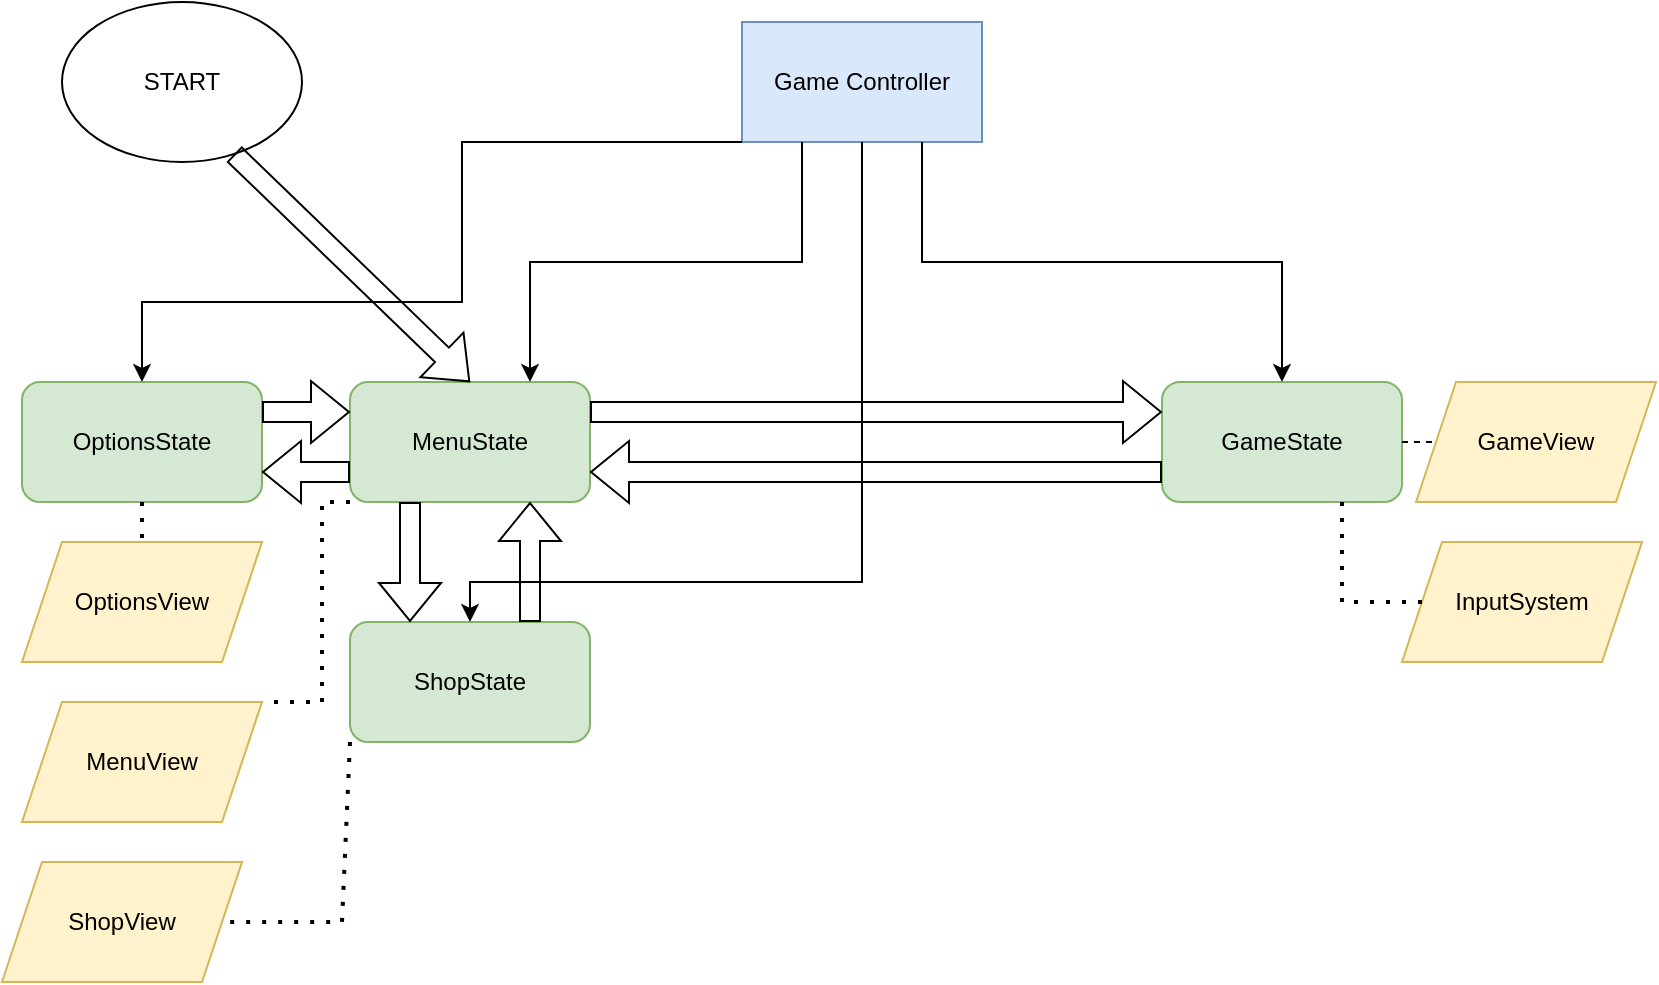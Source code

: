 <mxfile version="15.8.3" type="device"><diagram id="C5RBs43oDa-KdzZeNtuy" name="Page-1"><mxGraphModel dx="2062" dy="1122" grid="1" gridSize="10" guides="1" tooltips="1" connect="1" arrows="1" fold="1" page="1" pageScale="1" pageWidth="827" pageHeight="1169" math="0" shadow="0"><root><mxCell id="WIyWlLk6GJQsqaUBKTNV-0"/><mxCell id="WIyWlLk6GJQsqaUBKTNV-1" parent="WIyWlLk6GJQsqaUBKTNV-0"/><mxCell id="tFOLPruj51EHxb7N8Z4K-0" value="START" style="ellipse;whiteSpace=wrap;html=1;strokeWidth=1;" vertex="1" parent="WIyWlLk6GJQsqaUBKTNV-1"><mxGeometry x="30" y="100" width="120" height="80" as="geometry"/></mxCell><mxCell id="tFOLPruj51EHxb7N8Z4K-1" value="Game Controller" style="rounded=0;whiteSpace=wrap;html=1;fillColor=#dae8fc;strokeColor=#6c8ebf;" vertex="1" parent="WIyWlLk6GJQsqaUBKTNV-1"><mxGeometry x="370" y="110" width="120" height="60" as="geometry"/></mxCell><mxCell id="tFOLPruj51EHxb7N8Z4K-2" value="MenuState" style="rounded=1;whiteSpace=wrap;html=1;fillColor=#d5e8d4;strokeColor=#82b366;" vertex="1" parent="WIyWlLk6GJQsqaUBKTNV-1"><mxGeometry x="174" y="290" width="120" height="60" as="geometry"/></mxCell><mxCell id="tFOLPruj51EHxb7N8Z4K-3" value="GameState" style="rounded=1;whiteSpace=wrap;html=1;fillColor=#d5e8d4;strokeColor=#82b366;" vertex="1" parent="WIyWlLk6GJQsqaUBKTNV-1"><mxGeometry x="580" y="290" width="120" height="60" as="geometry"/></mxCell><mxCell id="tFOLPruj51EHxb7N8Z4K-4" value="ShopState" style="rounded=1;whiteSpace=wrap;html=1;fillColor=#d5e8d4;strokeColor=#82b366;" vertex="1" parent="WIyWlLk6GJQsqaUBKTNV-1"><mxGeometry x="174" y="410" width="120" height="60" as="geometry"/></mxCell><mxCell id="tFOLPruj51EHxb7N8Z4K-5" value="OptionsState" style="rounded=1;whiteSpace=wrap;html=1;fillColor=#d5e8d4;strokeColor=#82b366;" vertex="1" parent="WIyWlLk6GJQsqaUBKTNV-1"><mxGeometry x="10" y="290" width="120" height="60" as="geometry"/></mxCell><mxCell id="tFOLPruj51EHxb7N8Z4K-6" value="" style="shape=flexArrow;endArrow=classic;html=1;rounded=0;exitX=0.717;exitY=0.95;exitDx=0;exitDy=0;exitPerimeter=0;entryX=0.5;entryY=0;entryDx=0;entryDy=0;" edge="1" parent="WIyWlLk6GJQsqaUBKTNV-1" source="tFOLPruj51EHxb7N8Z4K-0" target="tFOLPruj51EHxb7N8Z4K-2"><mxGeometry width="50" height="50" relative="1" as="geometry"><mxPoint x="390" y="450" as="sourcePoint"/><mxPoint x="160" y="220" as="targetPoint"/></mxGeometry></mxCell><mxCell id="tFOLPruj51EHxb7N8Z4K-7" value="" style="shape=flexArrow;endArrow=classic;html=1;rounded=0;entryX=0.25;entryY=0;entryDx=0;entryDy=0;exitX=0.25;exitY=1;exitDx=0;exitDy=0;" edge="1" parent="WIyWlLk6GJQsqaUBKTNV-1" source="tFOLPruj51EHxb7N8Z4K-2" target="tFOLPruj51EHxb7N8Z4K-4"><mxGeometry width="50" height="50" relative="1" as="geometry"><mxPoint x="390" y="450" as="sourcePoint"/><mxPoint x="440" y="400" as="targetPoint"/></mxGeometry></mxCell><mxCell id="tFOLPruj51EHxb7N8Z4K-8" value="" style="shape=flexArrow;endArrow=classic;html=1;rounded=0;exitX=0.75;exitY=0;exitDx=0;exitDy=0;entryX=0.75;entryY=1;entryDx=0;entryDy=0;" edge="1" parent="WIyWlLk6GJQsqaUBKTNV-1" source="tFOLPruj51EHxb7N8Z4K-4" target="tFOLPruj51EHxb7N8Z4K-2"><mxGeometry width="50" height="50" relative="1" as="geometry"><mxPoint x="390" y="450" as="sourcePoint"/><mxPoint x="440" y="400" as="targetPoint"/></mxGeometry></mxCell><mxCell id="tFOLPruj51EHxb7N8Z4K-9" value="" style="shape=flexArrow;endArrow=classic;html=1;rounded=0;exitX=0;exitY=0.75;exitDx=0;exitDy=0;entryX=1;entryY=0.75;entryDx=0;entryDy=0;" edge="1" parent="WIyWlLk6GJQsqaUBKTNV-1" source="tFOLPruj51EHxb7N8Z4K-2" target="tFOLPruj51EHxb7N8Z4K-5"><mxGeometry width="50" height="50" relative="1" as="geometry"><mxPoint x="390" y="450" as="sourcePoint"/><mxPoint x="440" y="400" as="targetPoint"/></mxGeometry></mxCell><mxCell id="tFOLPruj51EHxb7N8Z4K-10" value="" style="shape=flexArrow;endArrow=classic;html=1;rounded=0;exitX=1;exitY=0.25;exitDx=0;exitDy=0;entryX=0;entryY=0.25;entryDx=0;entryDy=0;" edge="1" parent="WIyWlLk6GJQsqaUBKTNV-1" source="tFOLPruj51EHxb7N8Z4K-5" target="tFOLPruj51EHxb7N8Z4K-2"><mxGeometry width="50" height="50" relative="1" as="geometry"><mxPoint x="390" y="450" as="sourcePoint"/><mxPoint x="440" y="400" as="targetPoint"/></mxGeometry></mxCell><mxCell id="tFOLPruj51EHxb7N8Z4K-11" value="" style="shape=flexArrow;endArrow=classic;html=1;rounded=0;exitX=1;exitY=0.25;exitDx=0;exitDy=0;entryX=0;entryY=0.25;entryDx=0;entryDy=0;" edge="1" parent="WIyWlLk6GJQsqaUBKTNV-1" source="tFOLPruj51EHxb7N8Z4K-2" target="tFOLPruj51EHxb7N8Z4K-3"><mxGeometry width="50" height="50" relative="1" as="geometry"><mxPoint x="390" y="450" as="sourcePoint"/><mxPoint x="440" y="400" as="targetPoint"/></mxGeometry></mxCell><mxCell id="tFOLPruj51EHxb7N8Z4K-12" value="" style="shape=flexArrow;endArrow=classic;html=1;rounded=0;exitX=0;exitY=0.75;exitDx=0;exitDy=0;entryX=1;entryY=0.75;entryDx=0;entryDy=0;" edge="1" parent="WIyWlLk6GJQsqaUBKTNV-1" source="tFOLPruj51EHxb7N8Z4K-3" target="tFOLPruj51EHxb7N8Z4K-2"><mxGeometry width="50" height="50" relative="1" as="geometry"><mxPoint x="390" y="450" as="sourcePoint"/><mxPoint x="440" y="400" as="targetPoint"/></mxGeometry></mxCell><mxCell id="tFOLPruj51EHxb7N8Z4K-13" value="" style="endArrow=classic;html=1;rounded=0;exitX=0;exitY=1;exitDx=0;exitDy=0;entryX=0.5;entryY=0;entryDx=0;entryDy=0;" edge="1" parent="WIyWlLk6GJQsqaUBKTNV-1" source="tFOLPruj51EHxb7N8Z4K-1" target="tFOLPruj51EHxb7N8Z4K-5"><mxGeometry width="50" height="50" relative="1" as="geometry"><mxPoint x="490" y="480" as="sourcePoint"/><mxPoint x="540" y="430" as="targetPoint"/><Array as="points"><mxPoint x="230" y="170"/><mxPoint x="230" y="250"/><mxPoint x="70" y="250"/></Array></mxGeometry></mxCell><mxCell id="tFOLPruj51EHxb7N8Z4K-14" value="" style="endArrow=classic;html=1;rounded=0;exitX=0.25;exitY=1;exitDx=0;exitDy=0;entryX=0.75;entryY=0;entryDx=0;entryDy=0;" edge="1" parent="WIyWlLk6GJQsqaUBKTNV-1" source="tFOLPruj51EHxb7N8Z4K-1" target="tFOLPruj51EHxb7N8Z4K-2"><mxGeometry width="50" height="50" relative="1" as="geometry"><mxPoint x="490" y="480" as="sourcePoint"/><mxPoint x="540" y="430" as="targetPoint"/><Array as="points"><mxPoint x="400" y="230"/><mxPoint x="300" y="230"/><mxPoint x="264" y="230"/><mxPoint x="264" y="260"/></Array></mxGeometry></mxCell><mxCell id="tFOLPruj51EHxb7N8Z4K-15" value="" style="endArrow=classic;html=1;rounded=0;exitX=0.5;exitY=1;exitDx=0;exitDy=0;entryX=0.5;entryY=0;entryDx=0;entryDy=0;" edge="1" parent="WIyWlLk6GJQsqaUBKTNV-1" source="tFOLPruj51EHxb7N8Z4K-1" target="tFOLPruj51EHxb7N8Z4K-4"><mxGeometry width="50" height="50" relative="1" as="geometry"><mxPoint x="490" y="480" as="sourcePoint"/><mxPoint x="540" y="430" as="targetPoint"/><Array as="points"><mxPoint x="430" y="390"/><mxPoint x="234" y="390"/></Array></mxGeometry></mxCell><mxCell id="tFOLPruj51EHxb7N8Z4K-17" value="" style="endArrow=classic;html=1;rounded=0;exitX=0.75;exitY=1;exitDx=0;exitDy=0;entryX=0.5;entryY=0;entryDx=0;entryDy=0;" edge="1" parent="WIyWlLk6GJQsqaUBKTNV-1" source="tFOLPruj51EHxb7N8Z4K-1" target="tFOLPruj51EHxb7N8Z4K-3"><mxGeometry width="50" height="50" relative="1" as="geometry"><mxPoint x="490" y="480" as="sourcePoint"/><mxPoint x="540" y="430" as="targetPoint"/><Array as="points"><mxPoint x="460" y="230"/><mxPoint x="640" y="230"/></Array></mxGeometry></mxCell><mxCell id="tFOLPruj51EHxb7N8Z4K-18" value="MenuView" style="shape=parallelogram;perimeter=parallelogramPerimeter;whiteSpace=wrap;html=1;fixedSize=1;fillColor=#fff2cc;strokeColor=#d6b656;" vertex="1" parent="WIyWlLk6GJQsqaUBKTNV-1"><mxGeometry x="10" y="450" width="120" height="60" as="geometry"/></mxCell><mxCell id="tFOLPruj51EHxb7N8Z4K-19" value="ShopView" style="shape=parallelogram;perimeter=parallelogramPerimeter;whiteSpace=wrap;html=1;fixedSize=1;fillColor=#fff2cc;strokeColor=#d6b656;" vertex="1" parent="WIyWlLk6GJQsqaUBKTNV-1"><mxGeometry y="530" width="120" height="60" as="geometry"/></mxCell><mxCell id="tFOLPruj51EHxb7N8Z4K-20" value="GameView" style="shape=parallelogram;perimeter=parallelogramPerimeter;whiteSpace=wrap;html=1;fixedSize=1;fillColor=#fff2cc;strokeColor=#d6b656;" vertex="1" parent="WIyWlLk6GJQsqaUBKTNV-1"><mxGeometry x="707" y="290" width="120" height="60" as="geometry"/></mxCell><mxCell id="tFOLPruj51EHxb7N8Z4K-21" value="OptionsView" style="shape=parallelogram;perimeter=parallelogramPerimeter;whiteSpace=wrap;html=1;fixedSize=1;fillColor=#fff2cc;strokeColor=#d6b656;" vertex="1" parent="WIyWlLk6GJQsqaUBKTNV-1"><mxGeometry x="10" y="370" width="120" height="60" as="geometry"/></mxCell><mxCell id="tFOLPruj51EHxb7N8Z4K-22" value="" style="endArrow=none;dashed=1;html=1;rounded=0;exitX=1;exitY=0.5;exitDx=0;exitDy=0;" edge="1" parent="WIyWlLk6GJQsqaUBKTNV-1" source="tFOLPruj51EHxb7N8Z4K-3" target="tFOLPruj51EHxb7N8Z4K-20"><mxGeometry width="50" height="50" relative="1" as="geometry"><mxPoint x="490" y="480" as="sourcePoint"/><mxPoint x="540" y="430" as="targetPoint"/></mxGeometry></mxCell><mxCell id="tFOLPruj51EHxb7N8Z4K-23" value="" style="endArrow=none;dashed=1;html=1;dashPattern=1 3;strokeWidth=2;rounded=0;exitX=0.5;exitY=1;exitDx=0;exitDy=0;entryX=0.5;entryY=0;entryDx=0;entryDy=0;" edge="1" parent="WIyWlLk6GJQsqaUBKTNV-1" source="tFOLPruj51EHxb7N8Z4K-5" target="tFOLPruj51EHxb7N8Z4K-21"><mxGeometry width="50" height="50" relative="1" as="geometry"><mxPoint x="490" y="480" as="sourcePoint"/><mxPoint x="540" y="430" as="targetPoint"/></mxGeometry></mxCell><mxCell id="tFOLPruj51EHxb7N8Z4K-24" value="" style="endArrow=none;dashed=1;html=1;dashPattern=1 3;strokeWidth=2;rounded=0;exitX=0;exitY=1;exitDx=0;exitDy=0;entryX=1;entryY=0;entryDx=0;entryDy=0;" edge="1" parent="WIyWlLk6GJQsqaUBKTNV-1" source="tFOLPruj51EHxb7N8Z4K-2" target="tFOLPruj51EHxb7N8Z4K-18"><mxGeometry width="50" height="50" relative="1" as="geometry"><mxPoint x="490" y="480" as="sourcePoint"/><mxPoint x="540" y="430" as="targetPoint"/><Array as="points"><mxPoint x="160" y="350"/><mxPoint x="160" y="450"/></Array></mxGeometry></mxCell><mxCell id="tFOLPruj51EHxb7N8Z4K-25" value="" style="endArrow=none;dashed=1;html=1;dashPattern=1 3;strokeWidth=2;rounded=0;exitX=0;exitY=1;exitDx=0;exitDy=0;entryX=1;entryY=0.5;entryDx=0;entryDy=0;" edge="1" parent="WIyWlLk6GJQsqaUBKTNV-1" source="tFOLPruj51EHxb7N8Z4K-4" target="tFOLPruj51EHxb7N8Z4K-19"><mxGeometry width="50" height="50" relative="1" as="geometry"><mxPoint x="490" y="480" as="sourcePoint"/><mxPoint x="540" y="430" as="targetPoint"/><Array as="points"><mxPoint x="170" y="560"/></Array></mxGeometry></mxCell><mxCell id="tFOLPruj51EHxb7N8Z4K-26" value="InputSystem" style="shape=parallelogram;perimeter=parallelogramPerimeter;whiteSpace=wrap;html=1;fixedSize=1;fillColor=#fff2cc;strokeColor=#d6b656;" vertex="1" parent="WIyWlLk6GJQsqaUBKTNV-1"><mxGeometry x="700" y="370" width="120" height="60" as="geometry"/></mxCell><mxCell id="tFOLPruj51EHxb7N8Z4K-27" value="" style="endArrow=none;dashed=1;html=1;dashPattern=1 3;strokeWidth=2;rounded=0;entryX=0.75;entryY=1;entryDx=0;entryDy=0;" edge="1" parent="WIyWlLk6GJQsqaUBKTNV-1" source="tFOLPruj51EHxb7N8Z4K-26" target="tFOLPruj51EHxb7N8Z4K-3"><mxGeometry width="50" height="50" relative="1" as="geometry"><mxPoint x="560" y="460" as="sourcePoint"/><mxPoint x="610" y="410" as="targetPoint"/><Array as="points"><mxPoint x="670" y="400"/></Array></mxGeometry></mxCell></root></mxGraphModel></diagram></mxfile>